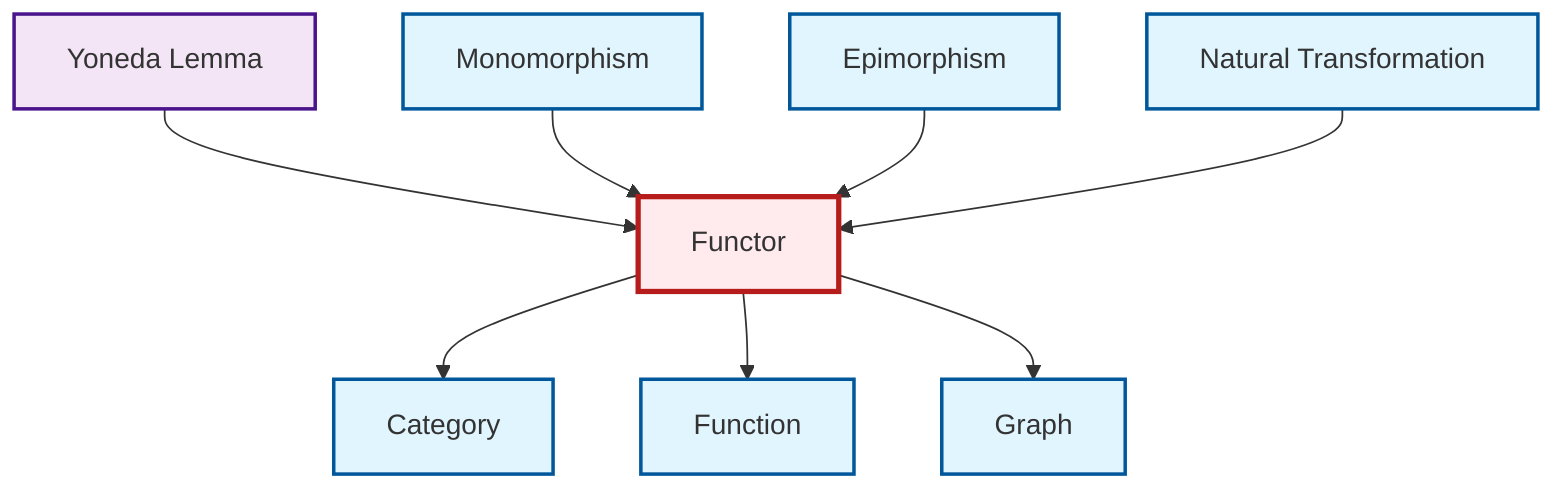 graph TD
    classDef definition fill:#e1f5fe,stroke:#01579b,stroke-width:2px
    classDef theorem fill:#f3e5f5,stroke:#4a148c,stroke-width:2px
    classDef axiom fill:#fff3e0,stroke:#e65100,stroke-width:2px
    classDef example fill:#e8f5e9,stroke:#1b5e20,stroke-width:2px
    classDef current fill:#ffebee,stroke:#b71c1c,stroke-width:3px
    def-category["Category"]:::definition
    thm-yoneda["Yoneda Lemma"]:::theorem
    def-graph["Graph"]:::definition
    def-functor["Functor"]:::definition
    def-function["Function"]:::definition
    def-epimorphism["Epimorphism"]:::definition
    def-natural-transformation["Natural Transformation"]:::definition
    def-monomorphism["Monomorphism"]:::definition
    thm-yoneda --> def-functor
    def-functor --> def-category
    def-functor --> def-function
    def-functor --> def-graph
    def-monomorphism --> def-functor
    def-epimorphism --> def-functor
    def-natural-transformation --> def-functor
    class def-functor current